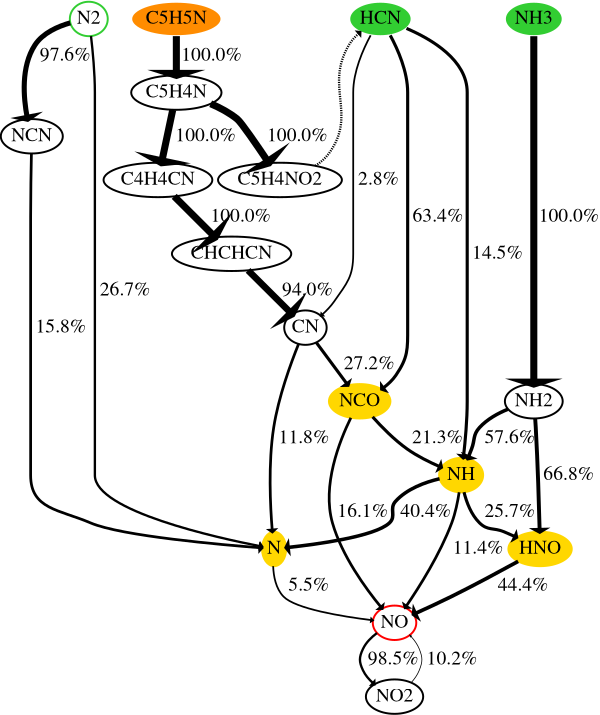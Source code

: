 digraph {
    graph [rankdir=TB, center=true splines=true size="4,5!" dpi=400 ratio="fill" nodesep=0.4 ranksep=1.00]
	NO -> NO2 [label=" 98.5%" fontcolor=black fontname="Times" fontsize=100 penwidth=12]
	NO2 -> NO [label=" 10.2%" fontcolor=black fontname="Times" fontsize=100 penwidth=4]
	C5H5N -> C5H4N [label=" 100.0%" fontcolor=black fontname="Times" fontsize=100 penwidth=36 arrowsize=1.0]
	NH3 -> NH2 [label=" 100.0%" fontcolor=black fontname="Times" fontsize=100 penwidth=36 arrowsize=1.0]
	N2 -> N [label=" 26.7%" fontcolor=black fontname="Times" fontsize=100 penwidth=12 arrowsize=1.0]
	N2 -> NCN [label=" 97.6%" fontcolor=black fontname="Times" fontsize=100 penwidth=26 arrowsize=1.0]
	HCN -> NH [label=" 14.5%" fontcolor=black fontname="Times" fontsize=100 penwidth=16 arrowsize=1.0]
	HCN -> CN [label=" 2.8%" fontcolor=black fontname="Times" fontsize=100 penwidth=9 arrowsize=1.0]
	HCN -> NCO [label=" 63.4%" fontcolor=black fontname="Times" fontsize=100 penwidth=16 arrowsize=1.0]
	N -> NO [label=" 5.5%" fontcolor=black fontname="Times" fontsize=100 penwidth=9 arrowsize=1.0]
	C5H4N -> C5H4NO2 [label=" 100.0%" fontcolor=black fontname="Times" fontsize=100 penwidth=36 arrowsize=1.0]
	C5H4N -> C4H4CN [label=" 100.0%" fontcolor=black fontname="Times" fontsize=100 penwidth=36 arrowsize=1.0]
	NH2 -> NH [label=" 57.6%" fontcolor=black fontname="Times" fontsize=100 penwidth=18 arrowsize=1.0]
	NH2 -> HNO [label=" 66.8%" fontcolor=black fontname="Times" fontsize=100 penwidth=20 arrowsize=1.0]
	NCN -> N [label=" 15.8%" fontcolor=black fontname="Times" fontsize=100 penwidth=14 arrowsize=1.0]
	NH -> HNO [label=" 25.7%" fontcolor=black fontname="Times" fontsize=100 penwidth=16 arrowsize=1.0]
	NH -> N [label=" 40.4%" fontcolor=black fontname="Times" fontsize=100 penwidth=18 arrowsize=1.0]
	NH -> NO [label=" 11.4%" fontcolor=black fontname="Times" fontsize=100 penwidth=14 arrowsize=1.0]
	CN -> N [label=" 11.8%" fontcolor=black fontname="Times" fontsize=100 penwidth=14 arrowsize=1.0]
	CN -> NCO [label=" 27.2%" fontcolor=black fontname="Times" fontsize=100 penwidth=16 arrowsize=1.0]
	NCO -> NH [label=" 21.3%" fontcolor=black fontname="Times" fontsize=100 penwidth=16 arrowsize=1.0]
	NCO -> NO [label=" 16.1%" fontcolor=black fontname="Times" fontsize=100 penwidth=14 arrowsize=1.0]
	C5H4NO2 -> HCN [fontcolor=black fontname="Times" fontsize=100 penwidth=12 style="dashed" arrowsize=1.0]
	C4H4CN -> CHCHCN [label=" 100.0%" fontcolor=black fontname="Times" fontsize=100 penwidth=36 arrowsize=1.0]
	HNO -> NO [label=" 44.4%" fontcolor=black fontname="Times" fontsize=100 penwidth=19 arrowsize=1.0]
	CHCHCN -> CN [label=" 94.0%" fontcolor=black fontname="Times" fontsize=100 penwidth=34 arrowsize=1.0]
	NO [fontname="Times" fontsize=100 color="red" margin=0.1 penwidth=10 arrowsize=1.0]
	NO2 [fontname="Times" fontsize=100 margin=0.1 penwidth=10 arrowsize=1.0]
	C5H5N [fontname="Times" fontsize=100 color="white" fillcolor="#ff8c00" style=filled margin=0.1 penwidth=10]
	NH3 [fontname="Times" fontsize=100 color="white" fillcolor="#32cd32" style=filled margin=0.1 penwidth=10]
	N2 [fontname="Times" fontsize=100 color="#32cd32" margin=0.1 penwidth=10]
	HCN [fontname="Times" fontsize=100 color="white" fillcolor="#32cd32" style=filled margin=0.1 penwidth=10]
	N [fontname="Times" fontsize=100 color="gold" fillcolor="gold" style=filled margin=0.1 penwidth=10]
	C5H4N [fontname="Times" fontsize=100 color=black margin=0.1 penwidth=10]
	NH2 [fontname="Times" fontsize=100 color=black margin=0.1 penwidth=10]
	NCN [fontname="Times" fontsize=100 color=black margin=0.1 penwidth=10]
	NH [fontname="Times" fontsize=100 color="gold" fillcolor="gold" style=filled margin=0.1 penwidth=10]
	CN [fontname="Times" fontsize=100 color=black margin=0.1 penwidth=10]
	NCO [fontname="Times" fontsize=100 color="gold" fillcolor="gold" style=filled margin=0.1 penwidth=10]
	C5H4NO2 [fontname="Times" fontsize=100 color=black margin=0.1 penwidth=10]
	C4H4CN [fontname="Times" fontsize=100 color=black margin=0.1 penwidth=10]
	HNO [fontname="Times" fontsize=100 color="gold" fillcolor="gold" style=filled margin=0.1 penwidth=10]
	CHCHCN [fontname="Times" fontsize=100 color=black margin=0.1 penwidth=10]

    {rank="source"; C5H5N,HCN,NH3,N2}
}
